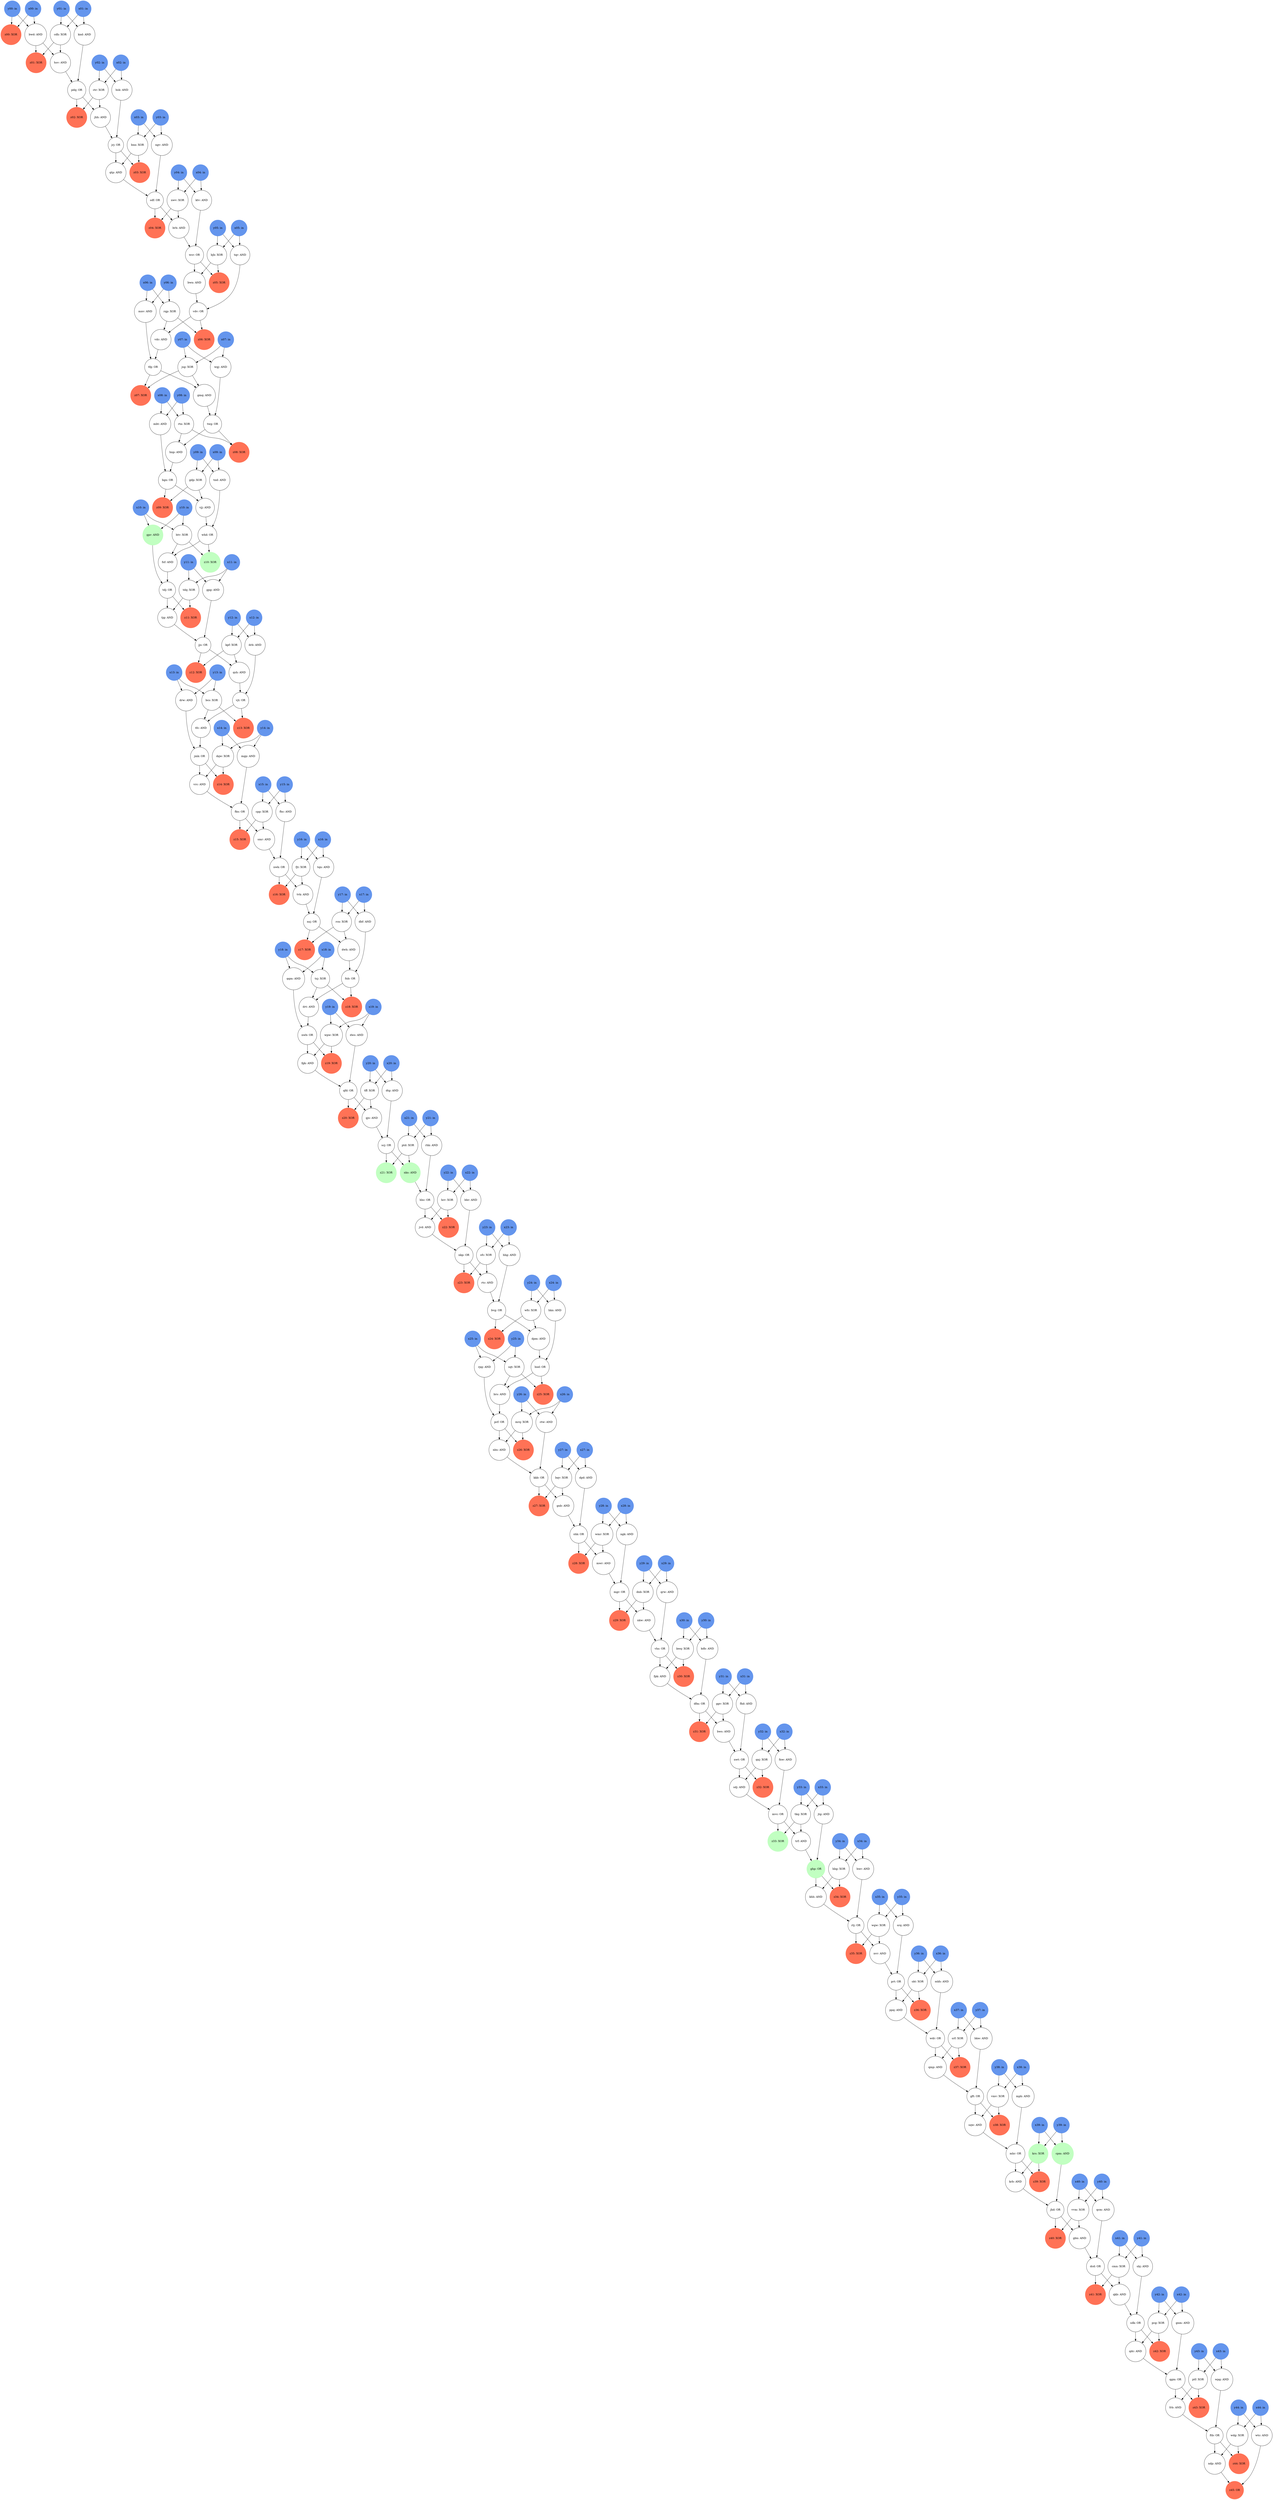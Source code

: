 digraph Day24Graph {
  y27[shape=circle,label="y27: in",color=cornflowerblue,style=filled]
  krs[shape=circle,label="krs: XOR",color=darkseagreen1,style=filled]
  x11[shape=circle,label="x11: in",color=cornflowerblue,style=filled]
  qdc[shape=circle,label="qdc: AND"]
  z41[shape=circle,label="z41: XOR",color=coral1,style=filled]
  ptf[shape=circle,label="ptf: XOR"]
  z44[shape=circle,label="z44: XOR",color=coral1,style=filled]
  x23[shape=circle,label="x23: in",color=cornflowerblue,style=filled]
  fsf[shape=circle,label="fsf: AND"]
  khh[shape=circle,label="khh: AND"]
  y36[shape=circle,label="y36: in",color=cornflowerblue,style=filled]
  y31[shape=circle,label="y31: in",color=cornflowerblue,style=filled]
  sbj[shape=circle,label="sbj: AND"]
  nwk[shape=circle,label="nwk: OR"]
  vmv[shape=circle,label="vmv: XOR"]
  rtc[shape=circle,label="rtc: AND"]
  ggv[shape=circle,label="ggv: XOR"]
  y33[shape=circle,label="y33: in",color=cornflowerblue,style=filled]
  dfm[shape=circle,label="dfm: OR"]
  z35[shape=circle,label="z35: XOR",color=coral1,style=filled]
  cdh[shape=circle,label="cdh: XOR"]
  x21[shape=circle,label="x21: in",color=cornflowerblue,style=filled]
  z04[shape=circle,label="z04: XOR",color=coral1,style=filled]
  x03[shape=circle,label="x03: in",color=cornflowerblue,style=filled]
  skt[shape=circle,label="skt: XOR"]
  y24[shape=circle,label="y24: in",color=cornflowerblue,style=filled]
  vdc[shape=circle,label="vdc: AND"]
  drw[shape=circle,label="drw: AND"]
  hnd[shape=circle,label="hnd: OR"]
  rcn[shape=circle,label="rcn: XOR"]
  nsj[shape=circle,label="nsj: OR"]
  x37[shape=circle,label="x37: in",color=cornflowerblue,style=filled]
  vdv[shape=circle,label="vdv: OR"]
  tnd[shape=circle,label="tnd: AND"]
  wpg[shape=circle,label="wpg: AND"]
  y16[shape=circle,label="y16: in",color=cornflowerblue,style=filled]
  ghp[shape=circle,label="ghp: OR",color=darkseagreen1,style=filled]
  x26[shape=circle,label="x26: in",color=cornflowerblue,style=filled]
  y02[shape=circle,label="y02: in",color=cornflowerblue,style=filled]
  fhd[shape=circle,label="fhd: AND"]
  tkq[shape=circle,label="tkq: XOR"]
  x16[shape=circle,label="x16: in",color=cornflowerblue,style=filled]
  x30[shape=circle,label="x30: in",color=cornflowerblue,style=filled]
  vrc[shape=circle,label="vrc: AND"]
  cpp[shape=circle,label="cpp: XOR"]
  x39[shape=circle,label="x39: in",color=cornflowerblue,style=filled]
  wgj[shape=circle,label="wgj: AND"]
  x22[shape=circle,label="x22: in",color=cornflowerblue,style=filled]
  shk[shape=circle,label="shk: OR"]
  nwb[shape=circle,label="nwb: OR"]
  bwd[shape=circle,label="bwd: AND"]
  x15[shape=circle,label="x15: in",color=cornflowerblue,style=filled]
  tsj[shape=circle,label="tsj: XOR"]
  y13[shape=circle,label="y13: in",color=cornflowerblue,style=filled]
  z28[shape=circle,label="z28: XOR",color=coral1,style=filled]
  x35[shape=circle,label="x35: in",color=cornflowerblue,style=filled]
  y14[shape=circle,label="y14: in",color=cornflowerblue,style=filled]
  wdr[shape=circle,label="wdr: OR"]
  ftb[shape=circle,label="ftb: OR"]
  qqm[shape=circle,label="qqm: AND"]
  dnb[shape=circle,label="dnb: XOR"]
  z01[shape=circle,label="z01: XOR",color=coral1,style=filled]
  z16[shape=circle,label="z16: XOR",color=coral1,style=filled]
  mkh[shape=circle,label="mkh: AND"]
  y29[shape=circle,label="y29: in",color=cornflowerblue,style=filled]
  rhk[shape=circle,label="rhk: AND"]
  wpw[shape=circle,label="wpw: XOR"]
  sdj[shape=circle,label="sdj: AND"]
  jtg[shape=circle,label="jtg: AND"]
  sqw[shape=circle,label="sqw: AND"]
  hsv[shape=circle,label="hsv: AND"]
  z14[shape=circle,label="z14: XOR",color=coral1,style=filled]
  x29[shape=circle,label="x29: in",color=cornflowerblue,style=filled]
  nwt[shape=circle,label="nwt: OR"]
  qkb[shape=circle,label="qkb: AND"]
  mgp[shape=circle,label="mgp: AND"]
  qrw[shape=circle,label="qrw: AND"]
  mrq[shape=circle,label="mrq: XOR"]
  ndp[shape=circle,label="ndp: AND"]
  z20[shape=circle,label="z20: XOR",color=coral1,style=filled]
  y28[shape=circle,label="y28: in",color=cornflowerblue,style=filled]
  ngv[shape=circle,label="ngv: AND"]
  x13[shape=circle,label="x13: in",color=cornflowerblue,style=filled]
  wtc[shape=circle,label="wtc: AND"]
  qsh[shape=circle,label="qsh: AND"]
  kkb[shape=circle,label="kkb: OR"]
  kwq[shape=circle,label="kwq: XOR"]
  frb[shape=circle,label="frb: AND"]
  jvd[shape=circle,label="jvd: AND"]
  y12[shape=circle,label="y12: in",color=cornflowerblue,style=filled]
  bjh[shape=circle,label="bjh: XOR"]
  z31[shape=circle,label="z31: XOR",color=coral1,style=filled]
  wmr[shape=circle,label="wmr: XOR"]
  x28[shape=circle,label="x28: in",color=cornflowerblue,style=filled]
  smr[shape=circle,label="smr: AND"]
  prt[shape=circle,label="prt: OR"]
  mgr[shape=circle,label="mgr: OR"]
  y15[shape=circle,label="y15: in",color=cornflowerblue,style=filled]
  wgw[shape=circle,label="wgw: XOR"]
  qfd[shape=circle,label="qfd: OR"]
  bqv[shape=circle,label="bqv: XOR"]
  jrj[shape=circle,label="jrj: OR"]
  nkp[shape=circle,label="nkp: OR"]
  z00[shape=circle,label="z00: XOR",color=coral1,style=filled]
  y42[shape=circle,label="y42: in",color=cornflowerblue,style=filled]
  tqn[shape=circle,label="tqn: AND"]
  z29[shape=circle,label="z29: XOR",color=coral1,style=filled]
  bvg[shape=circle,label="bvg: OR"]
  fkn[shape=circle,label="fkn: OR"]
  x04[shape=circle,label="x04: in",color=cornflowerblue,style=filled]
  x41[shape=circle,label="x41: in",color=cornflowerblue,style=filled]
  z34[shape=circle,label="z34: XOR",color=coral1,style=filled]
  tdj[shape=circle,label="tdj: OR"]
  y37[shape=circle,label="y37: in",color=cornflowerblue,style=filled]
  y20[shape=circle,label="y20: in",color=cornflowerblue,style=filled]
  x42[shape=circle,label="x42: in",color=cornflowerblue,style=filled]
  dbf[shape=circle,label="dbf: AND"]
  z33[shape=circle,label="z33: XOR",color=coral1,style=filled,color=darkseagreen1,style=filled]
  jhh[shape=circle,label="jhh: AND"]
  tvk[shape=circle,label="tvk: AND"]
  nbs[shape=circle,label="nbs: AND"]
  x02[shape=circle,label="x02: in",color=cornflowerblue,style=filled]
  pcg[shape=circle,label="pcg: XOR"]
  ctr[shape=circle,label="ctr: XOR"]
  mvc[shape=circle,label="mvc: OR"]
  ppq[shape=circle,label="ppq: AND"]
  y04[shape=circle,label="y04: in",color=cornflowerblue,style=filled]
  vhs[shape=circle,label="vhs: OR"]
  x40[shape=circle,label="x40: in",color=cornflowerblue,style=filled]
  x31[shape=circle,label="x31: in",color=cornflowerblue,style=filled]
  y44[shape=circle,label="y44: in",color=cornflowerblue,style=filled]
  srf[shape=circle,label="srf: XOR"]
  bnn[shape=circle,label="bnn: XOR"]
  z26[shape=circle,label="z26: XOR",color=coral1,style=filled]
  z06[shape=circle,label="z06: XOR",color=coral1,style=filled]
  trf[shape=circle,label="trf: AND"]
  z40[shape=circle,label="z40: XOR",color=coral1,style=filled]
  z27[shape=circle,label="z27: XOR",color=coral1,style=filled]
  y03[shape=circle,label="y03: in",color=cornflowerblue,style=filled]
  cmn[shape=circle,label="cmn: XOR"]
  x01[shape=circle,label="x01: in",color=cornflowerblue,style=filled]
  sqt[shape=circle,label="sqt: XOR"]
  mbt[shape=circle,label="mbt: AND"]
  pdq[shape=circle,label="pdq: OR"]
  y21[shape=circle,label="y21: in",color=cornflowerblue,style=filled]
  y30[shape=circle,label="y30: in",color=cornflowerblue,style=filled]
  whd[shape=circle,label="whd: OR"]
  fgk[shape=circle,label="fgk: AND"]
  x00[shape=circle,label="x00: in",color=cornflowerblue,style=filled]
  ptd[shape=circle,label="ptd: XOR"]
  bcs[shape=circle,label="bcs: XOR"]
  z17[shape=circle,label="z17: XOR",color=coral1,style=filled]
  kpf[shape=circle,label="kpf: XOR"]
  mnv[shape=circle,label="mnv: AND"]
  z12[shape=circle,label="z12: XOR",color=coral1,style=filled]
  drb[shape=circle,label="drb: AND"]
  gnb[shape=circle,label="gnb: AND"]
  y39[shape=circle,label="y39: in",color=cornflowerblue,style=filled]
  y43[shape=circle,label="y43: in",color=cornflowerblue,style=filled]
  tdq[shape=circle,label="tdq: XOR"]
  gnm[shape=circle,label="gnm: AND"]
  z45[shape=circle,label="z45: OR",color=coral1,style=filled]
  dwh[shape=circle,label="dwh: AND"]
  bgn[shape=circle,label="bgn: OR"]
  mph[shape=circle,label="mph: AND"]
  x07[shape=circle,label="x07: in",color=cornflowerblue,style=filled]
  x24[shape=circle,label="x24: in",color=cornflowerblue,style=filled]
  y22[shape=circle,label="y22: in",color=cornflowerblue,style=filled]
  jjs[shape=circle,label="jjs: OR"]
  hkn[shape=circle,label="hkn: AND"]
  drt[shape=circle,label="drt: AND"]
  dcd[shape=circle,label="dcd: OR"]
  dws[shape=circle,label="dws: AND"]
  x08[shape=circle,label="x08: in",color=cornflowerblue,style=filled]
  sdf[shape=circle,label="sdf: OR"]
  tfg[shape=circle,label="tfg: OR"]
  hhc[shape=circle,label="hhc: OR"]
  y41[shape=circle,label="y41: in",color=cornflowerblue,style=filled]
  z15[shape=circle,label="z15: XOR",color=coral1,style=filled]
  mwr[shape=circle,label="mwr: AND"]
  ktv[shape=circle,label="ktv: AND"]
  z22[shape=circle,label="z22: XOR",color=coral1,style=filled]
  y26[shape=circle,label="y26: in",color=cornflowerblue,style=filled]
  y25[shape=circle,label="y25: in",color=cornflowerblue,style=filled]
  x25[shape=circle,label="x25: in",color=cornflowerblue,style=filled]
  hrr[shape=circle,label="hrr: XOR"]
  twg[shape=circle,label="twg: OR"]
  qmp[shape=circle,label="qmp: AND"]
  gft[shape=circle,label="gft: OR"]
  gbn[shape=circle,label="gbn: AND"]
  z07[shape=circle,label="z07: XOR",color=coral1,style=filled]
  qtp[shape=circle,label="qtp: AND"]
  y17[shape=circle,label="y17: in",color=cornflowerblue,style=filled]
  brh[shape=circle,label="brh: AND"]
  brs[shape=circle,label="brs: AND"]
  y07[shape=circle,label="y07: in",color=cornflowerblue,style=filled]
  y34[shape=circle,label="y34: in",color=cornflowerblue,style=filled]
  rpg[shape=circle,label="rpg: AND"]
  z10[shape=circle,label="z10: XOR",color=coral1,style=filled,color=darkseagreen1,style=filled]
  y09[shape=circle,label="y09: in",color=cornflowerblue,style=filled]
  y40[shape=circle,label="y40: in",color=cornflowerblue,style=filled]
  fjt[shape=circle,label="fjt: XOR"]
  gpr[shape=circle,label="gpr: AND",color=darkseagreen1,style=filled]
  y35[shape=circle,label="y35: in",color=cornflowerblue,style=filled]
  htv[shape=circle,label="htv: XOR"]
  x34[shape=circle,label="x34: in",color=cornflowerblue,style=filled]
  krb[shape=circle,label="krb: AND"]
  knd[shape=circle,label="knd: AND"]
  dpd[shape=circle,label="dpd: AND"]
  fnb[shape=circle,label="fnb: OR"]
  vvm[shape=circle,label="vvm: XOR"]
  srq[shape=circle,label="srq: AND"]
  z43[shape=circle,label="z43: XOR",color=coral1,style=filled]
  bbr[shape=circle,label="bbr: AND"]
  y06[shape=circle,label="y06: in",color=cornflowerblue,style=filled]
  x20[shape=circle,label="x20: in",color=cornflowerblue,style=filled]
  gdp[shape=circle,label="gdp: XOR"]
  tff[shape=circle,label="tff: XOR"]
  fpk[shape=circle,label="fpk: AND"]
  jmk[shape=circle,label="jmk: OR"]
  tfc[shape=circle,label="tfc: AND"]
  hbg[shape=circle,label="hbg: XOR"]
  fnw[shape=circle,label="fnw: AND"]
  scj[shape=circle,label="scj: OR"]
  x05[shape=circle,label="x05: in",color=cornflowerblue,style=filled]
  kdb[shape=circle,label="kdb: AND"]
  x09[shape=circle,label="x09: in",color=cornflowerblue,style=filled]
  y10[shape=circle,label="y10: in",color=cornflowerblue,style=filled]
  y18[shape=circle,label="y18: in",color=cornflowerblue,style=filled]
  jsg[shape=circle,label="jsg: XOR"]
  z13[shape=circle,label="z13: XOR",color=coral1,style=filled]
  nwv[shape=circle,label="nwv: XOR"]
  gpg[shape=circle,label="gpg: AND"]
  y00[shape=circle,label="y00: in",color=cornflowerblue,style=filled]
  vjt[shape=circle,label="vjt: OR"]
  qgm[shape=circle,label="qgm: OR"]
  z21[shape=circle,label="z21: XOR",color=coral1,style=filled,color=darkseagreen1,style=filled]
  z08[shape=circle,label="z08: XOR",color=coral1,style=filled]
  nks[shape=circle,label="nks: AND",color=darkseagreen1,style=filled]
  rtj[shape=circle,label="rtj: OR"]
  z03[shape=circle,label="z03: XOR",color=coral1,style=filled]
  y01[shape=circle,label="y01: in",color=cornflowerblue,style=filled]
  pcf[shape=circle,label="pcf: OR"]
  dqw[shape=circle,label="dqw: XOR"]
  mhr[shape=circle,label="mhr: OR"]
  dtg[shape=circle,label="dtg: AND"]
  y38[shape=circle,label="y38: in",color=cornflowerblue,style=filled]
  x44[shape=circle,label="x44: in",color=cornflowerblue,style=filled]
  rtn[shape=circle,label="rtn: XOR"]
  fbc[shape=circle,label="fbc: AND"]
  x17[shape=circle,label="x17: in",color=cornflowerblue,style=filled]
  z19[shape=circle,label="z19: XOR",color=coral1,style=filled]
  sdk[shape=circle,label="sdk: OR"]
  x10[shape=circle,label="x10: in",color=cornflowerblue,style=filled]
  x14[shape=circle,label="x14: in",color=cornflowerblue,style=filled]
  wfc[shape=circle,label="wfc: XOR"]
  nvr[shape=circle,label="nvr: AND"]
  y32[shape=circle,label="y32: in",color=cornflowerblue,style=filled]
  z09[shape=circle,label="z09: XOR",color=coral1,style=filled]
  x19[shape=circle,label="x19: in",color=cornflowerblue,style=filled]
  bws[shape=circle,label="bws: AND"]
  z42[shape=circle,label="z42: XOR",color=coral1,style=filled]
  hwr[shape=circle,label="hwr: AND"]
  x33[shape=circle,label="x33: in",color=cornflowerblue,style=filled]
  rqp[shape=circle,label="rqp: XOR"]
  x43[shape=circle,label="x43: in",color=cornflowerblue,style=filled]
  nkw[shape=circle,label="nkw: AND"]
  wdg[shape=circle,label="wdg: XOR"]
  dpm[shape=circle,label="dpm: AND"]
  jhd[shape=circle,label="jhd: OR"]
  z38[shape=circle,label="z38: XOR",color=coral1,style=filled]
  x32[shape=circle,label="x32: in",color=cornflowerblue,style=filled]
  tqr[shape=circle,label="tqr: AND"]
  z18[shape=circle,label="z18: XOR",color=coral1,style=filled]
  z36[shape=circle,label="z36: XOR",color=coral1,style=filled]
  z37[shape=circle,label="z37: XOR",color=coral1,style=filled]
  z30[shape=circle,label="z30: XOR",color=coral1,style=filled]
  tjg[shape=circle,label="tjg: AND"]
  z32[shape=circle,label="z32: XOR",color=coral1,style=filled]
  z24[shape=circle,label="z24: XOR",color=coral1,style=filled]
  x06[shape=circle,label="x06: in",color=cornflowerblue,style=filled]
  x18[shape=circle,label="x18: in",color=cornflowerblue,style=filled]
  z11[shape=circle,label="z11: XOR",color=coral1,style=filled]
  x27[shape=circle,label="x27: in",color=cornflowerblue,style=filled]
  z05[shape=circle,label="z05: XOR",color=coral1,style=filled]
  ngk[shape=circle,label="ngk: AND"]
  z23[shape=circle,label="z23: XOR",color=coral1,style=filled]
  x12[shape=circle,label="x12: in",color=cornflowerblue,style=filled]
  y11[shape=circle,label="y11: in",color=cornflowerblue,style=filled]
  y08[shape=circle,label="y08: in",color=cornflowerblue,style=filled]
  x38[shape=circle,label="x38: in",color=cornflowerblue,style=filled]
  y23[shape=circle,label="y23: in",color=cornflowerblue,style=filled]
  x36[shape=circle,label="x36: in",color=cornflowerblue,style=filled]
  hsk[shape=circle,label="hsk: AND"]
  qnj[shape=circle,label="qnj: XOR"]
  y05[shape=circle,label="y05: in",color=cornflowerblue,style=filled]
  z39[shape=circle,label="z39: XOR",color=coral1,style=filled]
  gmq[shape=circle,label="gmq: AND"]
  hhg[shape=circle,label="hhg: AND"]
  bwn[shape=circle,label="bwn: AND"]
  ctw[shape=circle,label="ctw: AND"]
  sfc[shape=circle,label="sfc: XOR"]
  qcm[shape=circle,label="qcm: AND"]
  z25[shape=circle,label="z25: XOR",color=coral1,style=filled]
  hnp[shape=circle,label="hnp: AND"]
  z02[shape=circle,label="z02: XOR",color=coral1,style=filled]
  vjj[shape=circle,label="vjj: AND"]
  wcr[shape=circle,label="wcr: OR"]
  gjs[shape=circle,label="gjs: AND"]
  y19[shape=circle,label="y19: in",color=cornflowerblue,style=filled]
  cpm[shape=circle,label="cpm: AND",color=darkseagreen1,style=filled]
  bkw[shape=circle,label="bkw: AND"]
  x39 -> krs
  y39 -> krs
  sdk -> qdc
  pcg -> qdc
  dcd -> z41
  cmn -> z41
  y43 -> ptf
  x43 -> ptf
  ftb -> z44
  wdg -> z44
  whd -> fsf
  htv -> fsf
  ghp -> khh
  hbg -> khh
  y41 -> sbj
  x41 -> sbj
  fbc -> nwk
  smr -> nwk
  x38 -> vmv
  y38 -> vmv
  sfc -> rtc
  nkp -> rtc
  y31 -> ggv
  x31 -> ggv
  kdb -> dfm
  fpk -> dfm
  wgw -> z35
  rtj -> z35
  x01 -> cdh
  y01 -> cdh
  nwv -> z04
  sdf -> z04
  y36 -> skt
  x36 -> skt
  rqp -> vdc
  vdv -> vdc
  x13 -> drw
  y13 -> drw
  dpm -> hnd
  hkn -> hnd
  y17 -> rcn
  x17 -> rcn
  tqn -> nsj
  tvk -> nsj
  bwn -> vdv
  tqr -> vdv
  y09 -> tnd
  x09 -> tnd
  y43 -> wpg
  x43 -> wpg
  jtg -> ghp
  trf -> ghp
  y31 -> fhd
  x31 -> fhd
  y33 -> tkq
  x33 -> tkq
  dqw -> vrc
  jmk -> vrc
  x15 -> cpp
  y15 -> cpp
  y07 -> wgj
  x07 -> wgj
  dpd -> shk
  gnb -> shk
  drt -> nwb
  qqm -> nwb
  y00 -> bwd
  x00 -> bwd
  x18 -> tsj
  y18 -> tsj
  wmr -> z28
  shk -> z28
  mkh -> wdr
  ppq -> wdr
  wpg -> ftb
  frb -> ftb
  x18 -> qqm
  y18 -> qqm
  x29 -> dnb
  y29 -> dnb
  cdh -> z01
  bwd -> z01
  nwk -> z16
  fjt -> z16
  y36 -> mkh
  x36 -> mkh
  y21 -> rhk
  x21 -> rhk
  y19 -> wpw
  x19 -> wpw
  nwt -> sdj
  qnj -> sdj
  y33 -> jtg
  x33 -> jtg
  vmv -> sqw
  gft -> sqw
  cdh -> hsv
  bwd -> hsv
  dqw -> z14
  jmk -> z14
  fhd -> nwt
  bws -> nwt
  cmn -> qkb
  dcd -> qkb
  y14 -> mgp
  x14 -> mgp
  y29 -> qrw
  x29 -> qrw
  y26 -> mrq
  x26 -> mrq
  wdg -> ndp
  ftb -> ndp
  qfd -> z20
  tff -> z20
  y03 -> ngv
  x03 -> ngv
  x44 -> wtc
  y44 -> wtc
  kpf -> qsh
  jjs -> qsh
  ctw -> kkb
  nbs -> kkb
  y30 -> kwq
  x30 -> kwq
  ptf -> frb
  qgm -> frb
  hrr -> jvd
  hhc -> jvd
  x05 -> bjh
  y05 -> bjh
  ggv -> z31
  dfm -> z31
  y28 -> wmr
  x28 -> wmr
  cpp -> smr
  fkn -> smr
  nvr -> prt
  srq -> prt
  mwr -> mgr
  ngk -> mgr
  x35 -> wgw
  y35 -> wgw
  dws -> qfd
  fgk -> qfd
  y27 -> bqv
  x27 -> bqv
  hsk -> jrj
  jhh -> jrj
  jvd -> nkp
  bbr -> nkp
  y00 -> z00
  x00 -> z00
  x16 -> tqn
  y16 -> tqn
  dnb -> z29
  mgr -> z29
  rtc -> bvg
  hhg -> bvg
  mgp -> fkn
  vrc -> fkn
  ghp -> z34
  hbg -> z34
  fsf -> tdj
  gpr -> tdj
  y17 -> dbf
  x17 -> dbf
  tkq -> z33
  mvc -> z33
  pdq -> jhh
  ctr -> jhh
  nwk -> tvk
  fjt -> tvk
  pcf -> nbs
  mrq -> nbs
  y42 -> pcg
  x42 -> pcg
  x02 -> ctr
  y02 -> ctr
  fnw -> mvc
  sdj -> mvc
  prt -> ppq
  skt -> ppq
  qrw -> vhs
  nkw -> vhs
  y37 -> srf
  x37 -> srf
  y03 -> bnn
  x03 -> bnn
  mrq -> z26
  pcf -> z26
  rqp -> z06
  vdv -> z06
  mvc -> trf
  tkq -> trf
  vvm -> z40
  jhd -> z40
  bqv -> z27
  kkb -> z27
  x41 -> cmn
  y41 -> cmn
  y25 -> sqt
  x25 -> sqt
  x08 -> mbt
  y08 -> mbt
  knd -> pdq
  hsv -> pdq
  tnd -> whd
  vjj -> whd
  nwb -> fgk
  wpw -> fgk
  y21 -> ptd
  x21 -> ptd
  x13 -> bcs
  y13 -> bcs
  rcn -> z17
  nsj -> z17
  x12 -> kpf
  y12 -> kpf
  x06 -> mnv
  y06 -> mnv
  jjs -> z12
  kpf -> z12
  x12 -> drb
  y12 -> drb
  kkb -> gnb
  bqv -> gnb
  x11 -> tdq
  y11 -> tdq
  y42 -> gnm
  x42 -> gnm
  wtc -> z45
  ndp -> z45
  rcn -> dwh
  nsj -> dwh
  hnp -> bgn
  mbt -> bgn
  x38 -> mph
  y38 -> mph
  gpg -> jjs
  tjg -> jjs
  x24 -> hkn
  y24 -> hkn
  fnb -> drt
  tsj -> drt
  gbn -> dcd
  qcm -> dcd
  x19 -> dws
  y19 -> dws
  ngv -> sdf
  qtp -> sdf
  mnv -> tfg
  vdc -> tfg
  rhk -> hhc
  nks -> hhc
  fkn -> z15
  cpp -> z15
  wmr -> mwr
  shk -> mwr
  x04 -> ktv
  y04 -> ktv
  hrr -> z22
  hhc -> z22
  y22 -> hrr
  x22 -> hrr
  wgj -> twg
  gmq -> twg
  srf -> qmp
  wdr -> qmp
  bkw -> gft
  qmp -> gft
  jhd -> gbn
  vvm -> gbn
  tfg -> z07
  jsg -> z07
  jrj -> qtp
  bnn -> qtp
  nwv -> brh
  sdf -> brh
  hnd -> brs
  sqt -> brs
  y25 -> rpg
  x25 -> rpg
  htv -> z10
  whd -> z10
  x16 -> fjt
  y16 -> fjt
  x10 -> gpr
  y10 -> gpr
  y10 -> htv
  x10 -> htv
  mhr -> krb
  krs -> krb
  y01 -> knd
  x01 -> knd
  x27 -> dpd
  y27 -> dpd
  dbf -> fnb
  dwh -> fnb
  x40 -> vvm
  y40 -> vvm
  y35 -> srq
  x35 -> srq
  qgm -> z43
  ptf -> z43
  x22 -> bbr
  y22 -> bbr
  x09 -> gdp
  y09 -> gdp
  y20 -> tff
  x20 -> tff
  vhs -> fpk
  kwq -> fpk
  drw -> jmk
  tfc -> jmk
  bcs -> tfc
  vjt -> tfc
  x34 -> hbg
  y34 -> hbg
  y32 -> fnw
  x32 -> fnw
  dtg -> scj
  gjs -> scj
  x30 -> kdb
  y30 -> kdb
  x07 -> jsg
  y07 -> jsg
  bcs -> z13
  vjt -> z13
  y04 -> nwv
  x04 -> nwv
  x11 -> gpg
  y11 -> gpg
  drb -> vjt
  qsh -> vjt
  qdc -> qgm
  gnm -> qgm
  scj -> z21
  ptd -> z21
  twg -> z08
  rtn -> z08
  ptd -> nks
  scj -> nks
  hwr -> rtj
  khh -> rtj
  bnn -> z03
  jrj -> z03
  rpg -> pcf
  brs -> pcf
  x14 -> dqw
  y14 -> dqw
  mph -> mhr
  sqw -> mhr
  x20 -> dtg
  y20 -> dtg
  x08 -> rtn
  y08 -> rtn
  y15 -> fbc
  x15 -> fbc
  wpw -> z19
  nwb -> z19
  qkb -> sdk
  sbj -> sdk
  y24 -> wfc
  x24 -> wfc
  rtj -> nvr
  wgw -> nvr
  bgn -> z09
  gdp -> z09
  dfm -> bws
  ggv -> bws
  sdk -> z42
  pcg -> z42
  y34 -> hwr
  x34 -> hwr
  x06 -> rqp
  y06 -> rqp
  mgr -> nkw
  dnb -> nkw
  x44 -> wdg
  y44 -> wdg
  wfc -> dpm
  bvg -> dpm
  krb -> jhd
  cpm -> jhd
  gft -> z38
  vmv -> z38
  x05 -> tqr
  y05 -> tqr
  tsj -> z18
  fnb -> z18
  skt -> z36
  prt -> z36
  srf -> z37
  wdr -> z37
  vhs -> z30
  kwq -> z30
  tdq -> tjg
  tdj -> tjg
  qnj -> z32
  nwt -> z32
  wfc -> z24
  bvg -> z24
  tdq -> z11
  tdj -> z11
  wcr -> z05
  bjh -> z05
  y28 -> ngk
  x28 -> ngk
  nkp -> z23
  sfc -> z23
  x02 -> hsk
  y02 -> hsk
  y32 -> qnj
  x32 -> qnj
  krs -> z39
  mhr -> z39
  jsg -> gmq
  tfg -> gmq
  y23 -> hhg
  x23 -> hhg
  bjh -> bwn
  wcr -> bwn
  x26 -> ctw
  y26 -> ctw
  y23 -> sfc
  x23 -> sfc
  x40 -> qcm
  y40 -> qcm
  hnd -> z25
  sqt -> z25
  twg -> hnp
  rtn -> hnp
  ctr -> z02
  pdq -> z02
  bgn -> vjj
  gdp -> vjj
  ktv -> wcr
  brh -> wcr
  tff -> gjs
  qfd -> gjs
  y39 -> cpm
  x39 -> cpm
  x37 -> bkw
  y37 -> bkw
}